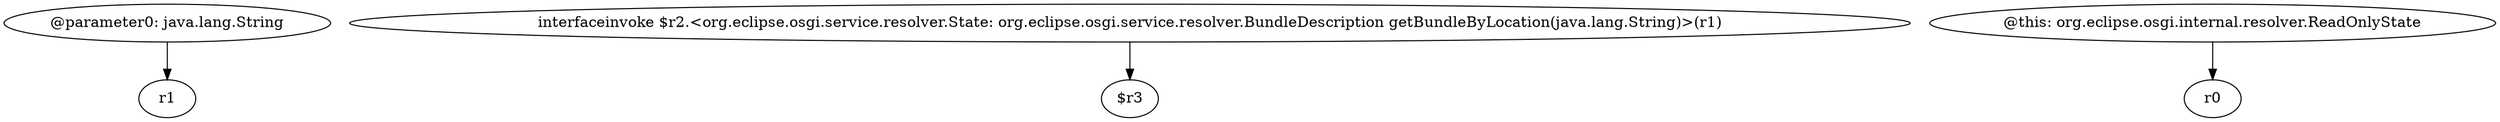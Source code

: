 digraph g {
0[label="@parameter0: java.lang.String"]
1[label="r1"]
0->1[label=""]
2[label="interfaceinvoke $r2.<org.eclipse.osgi.service.resolver.State: org.eclipse.osgi.service.resolver.BundleDescription getBundleByLocation(java.lang.String)>(r1)"]
3[label="$r3"]
2->3[label=""]
4[label="@this: org.eclipse.osgi.internal.resolver.ReadOnlyState"]
5[label="r0"]
4->5[label=""]
}